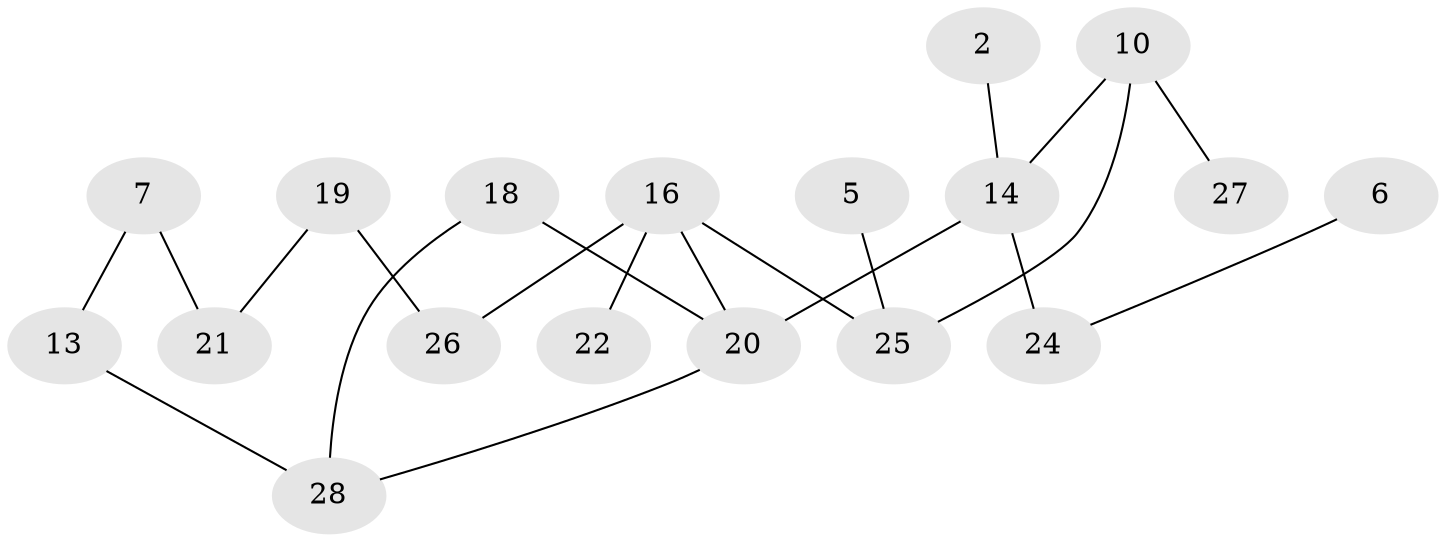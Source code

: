 // original degree distribution, {3: 0.23214285714285715, 0: 0.16071428571428573, 4: 0.08928571428571429, 2: 0.2857142857142857, 1: 0.23214285714285715}
// Generated by graph-tools (version 1.1) at 2025/35/03/04/25 23:35:52]
// undirected, 18 vertices, 20 edges
graph export_dot {
  node [color=gray90,style=filled];
  2;
  5;
  6;
  7;
  10;
  13;
  14;
  16;
  18;
  19;
  20;
  21;
  22;
  24;
  25;
  26;
  27;
  28;
  2 -- 14 [weight=1.0];
  5 -- 25 [weight=1.0];
  6 -- 24 [weight=1.0];
  7 -- 13 [weight=1.0];
  7 -- 21 [weight=1.0];
  10 -- 14 [weight=1.0];
  10 -- 25 [weight=1.0];
  10 -- 27 [weight=1.0];
  13 -- 28 [weight=1.0];
  14 -- 20 [weight=1.0];
  14 -- 24 [weight=2.0];
  16 -- 20 [weight=1.0];
  16 -- 22 [weight=1.0];
  16 -- 25 [weight=1.0];
  16 -- 26 [weight=1.0];
  18 -- 20 [weight=1.0];
  18 -- 28 [weight=1.0];
  19 -- 21 [weight=2.0];
  19 -- 26 [weight=2.0];
  20 -- 28 [weight=1.0];
}
